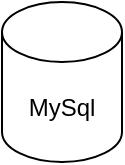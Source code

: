 <mxfile version="15.9.6" type="github"><diagram id="mnq4UaVNCEyV7KQCRfj4" name="Page-1"><mxGraphModel dx="946" dy="543" grid="1" gridSize="10" guides="1" tooltips="1" connect="1" arrows="1" fold="1" page="1" pageScale="1" pageWidth="827" pageHeight="1169" math="0" shadow="0"><root><mxCell id="0"/><mxCell id="1" parent="0"/><mxCell id="8mgFqARUyQgMg55822F5-1" value="MySql" style="shape=cylinder3;whiteSpace=wrap;html=1;boundedLbl=1;backgroundOutline=1;size=15;" vertex="1" parent="1"><mxGeometry x="330" y="190" width="60" height="80" as="geometry"/></mxCell></root></mxGraphModel></diagram></mxfile>
